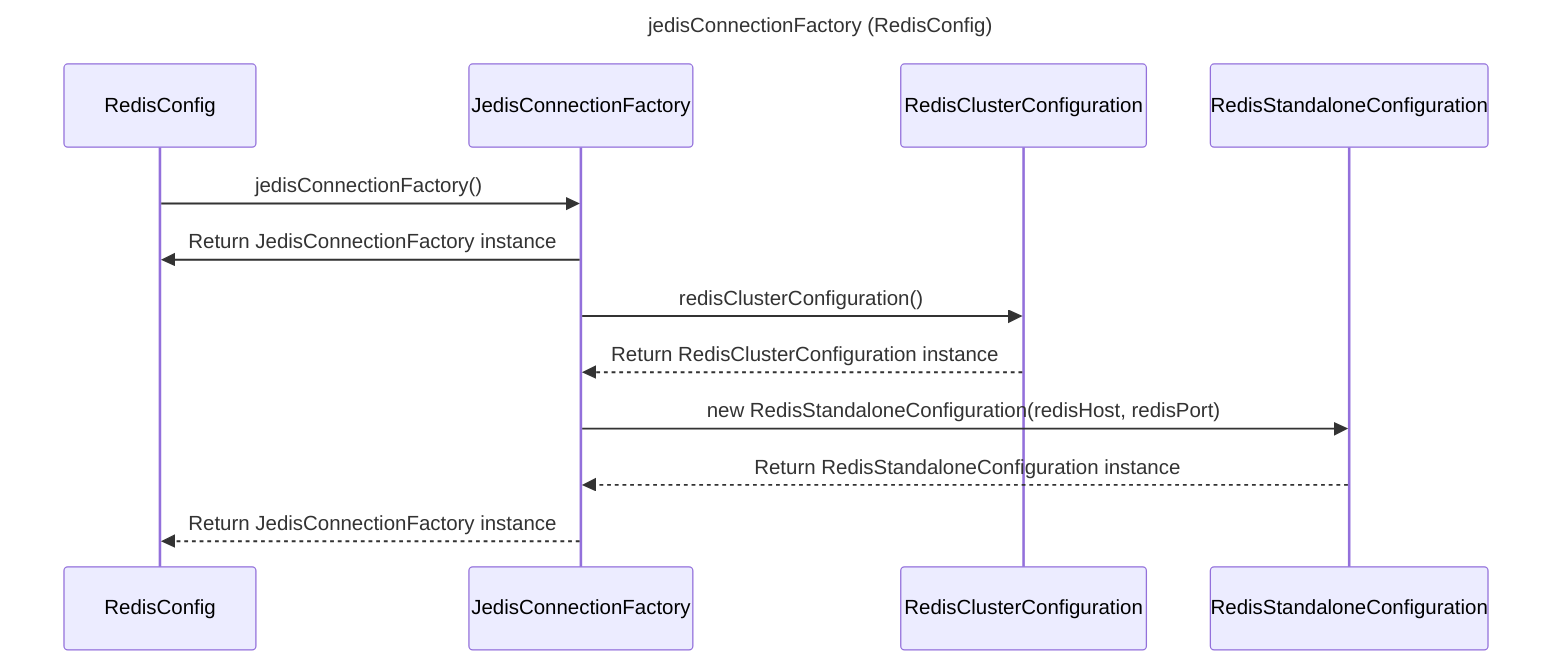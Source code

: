 ---
title: jedisConnectionFactory (RedisConfig)
---

sequenceDiagram
    participant RedisConfig
    participant JedisConnectionFactory
    participant RedisClusterConfiguration
    participant RedisStandaloneConfiguration
    
    RedisConfig->>JedisConnectionFactory: jedisConnectionFactory()
    JedisConnectionFactory->>RedisConfig: Return JedisConnectionFactory instance
    JedisConnectionFactory->>RedisClusterConfiguration: redisClusterConfiguration()
    RedisClusterConfiguration-->>JedisConnectionFactory: Return RedisClusterConfiguration instance
    JedisConnectionFactory->>RedisStandaloneConfiguration: new RedisStandaloneConfiguration(redisHost, redisPort)
    RedisStandaloneConfiguration-->>JedisConnectionFactory: Return RedisStandaloneConfiguration instance
    JedisConnectionFactory-->>RedisConfig: Return JedisConnectionFactory instance